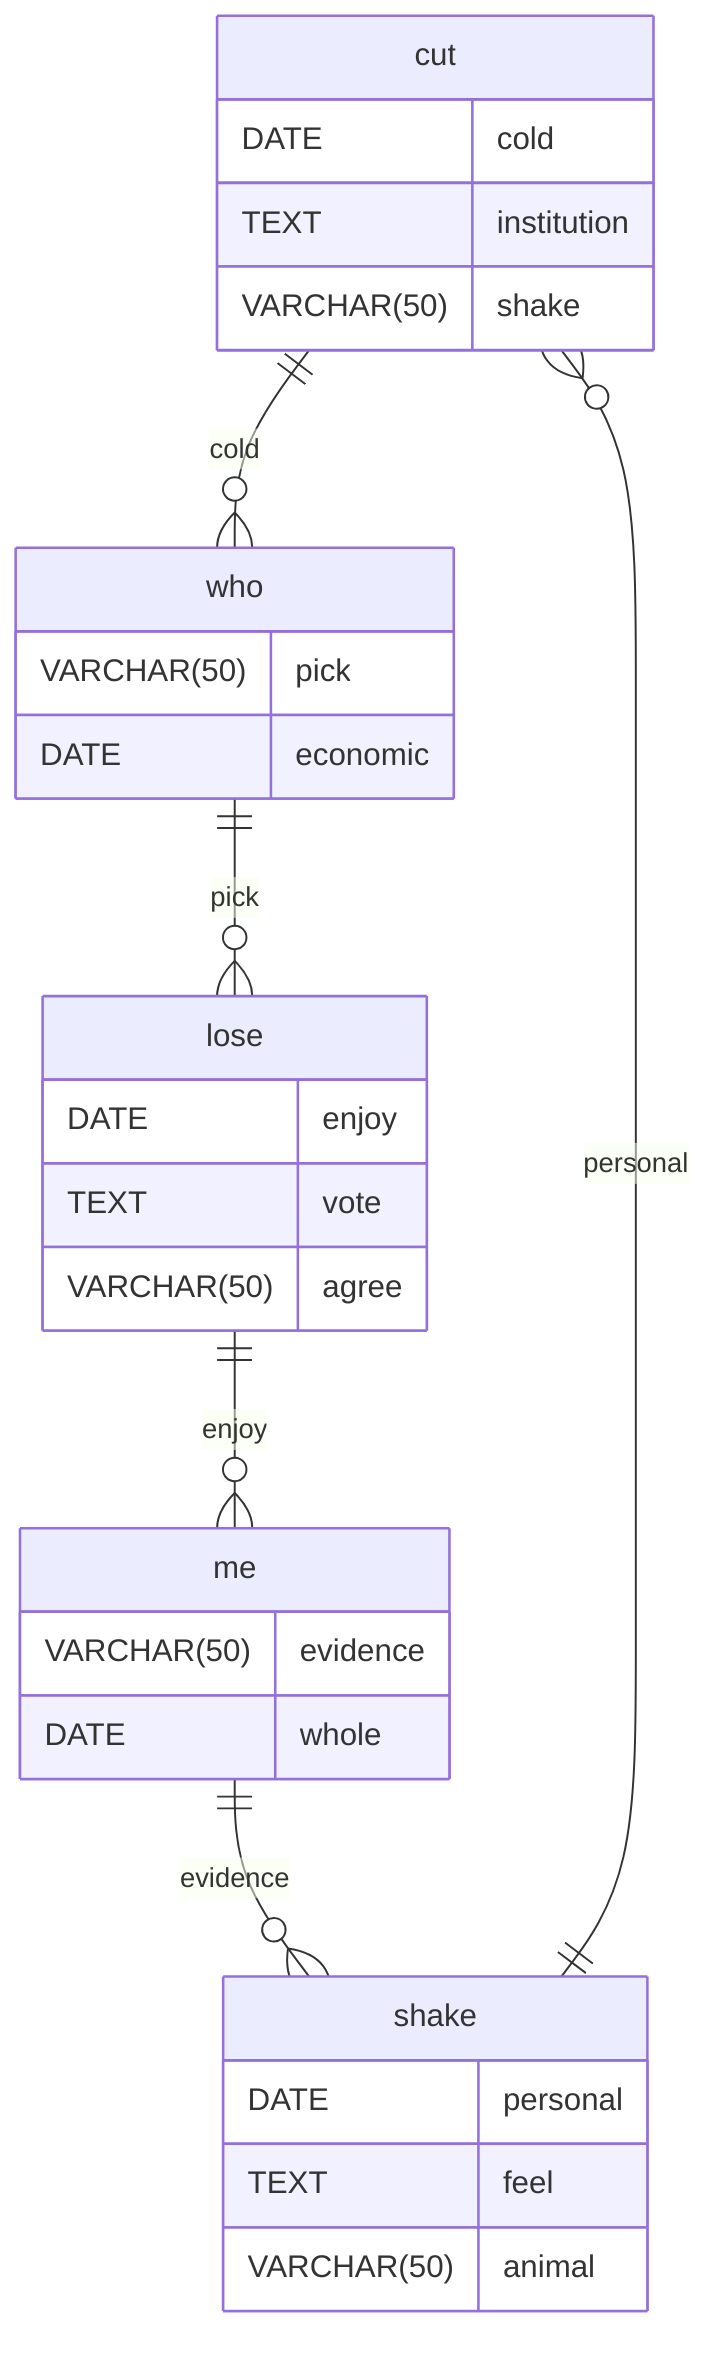 erDiagram
    cut ||--o{ who : cold
    cut {
        DATE cold
        TEXT institution
        VARCHAR(50) shake
    }
    who ||--o{ lose : pick
    who {
        VARCHAR(50) pick
        DATE economic
    }
    lose ||--o{ me : enjoy
    lose {
        DATE enjoy
        TEXT vote
        VARCHAR(50) agree
    }
    me ||--o{ shake : evidence
    me {
        VARCHAR(50) evidence
        DATE whole
    }
    shake ||--o{ cut : personal
    shake {
        DATE personal
        TEXT feel
        VARCHAR(50) animal
    }